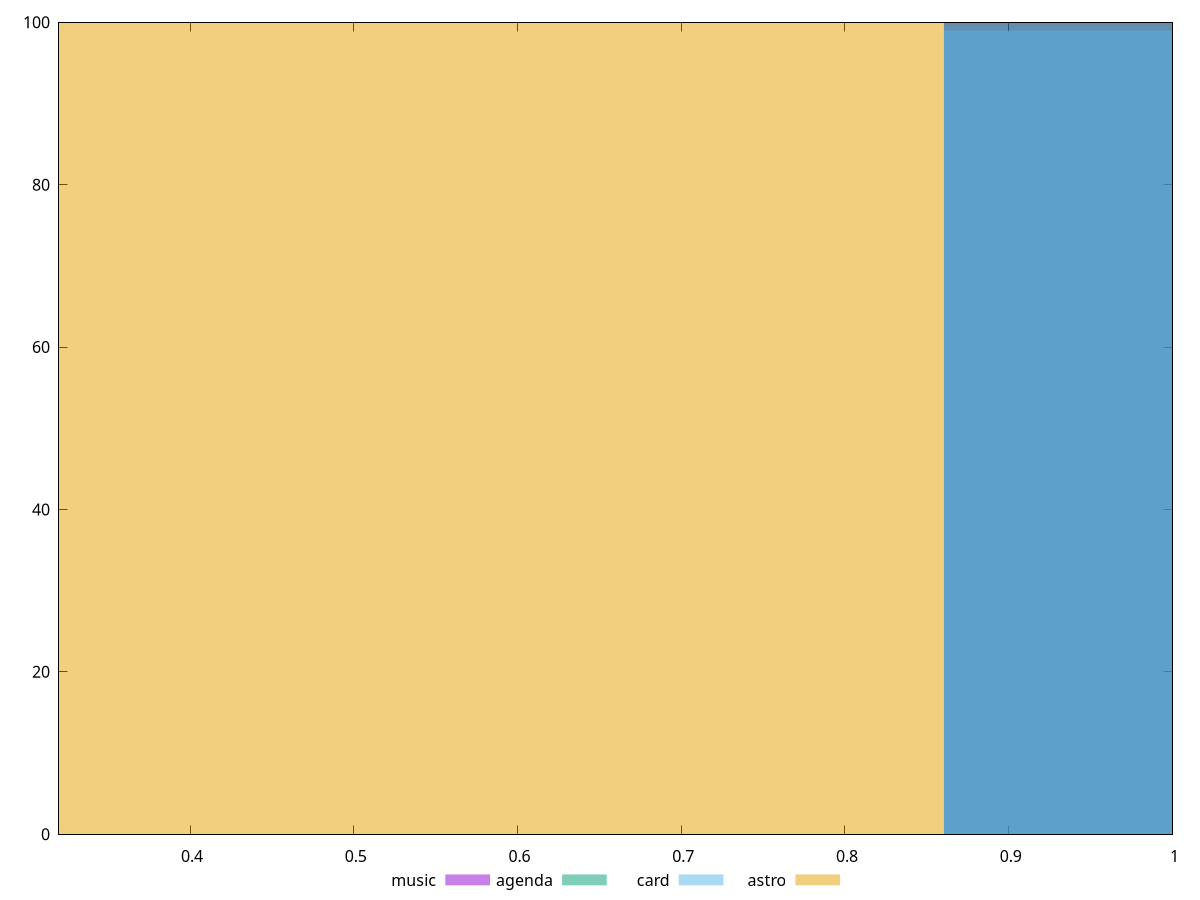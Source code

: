 reset

$music <<EOF
1.1472267614603373 100
EOF

$agenda <<EOF
1.1472267614603373 100
EOF

$card <<EOF
1.1472267614603373 99
EOF

$astro <<EOF
0.5736133807301687 100
EOF

set key outside below
set boxwidth 0.5736133807301687
set xrange [0.32:1]
set yrange [0:100]
set trange [0:100]
set style fill transparent solid 0.5 noborder
set terminal svg size 640, 520 enhanced background rgb 'white'
set output "reports/report_00027_2021-02-24T12-40-31.850Z/render-blocking-resources/comparison/histogram/all_score.svg"

plot $music title "music" with boxes, \
     $agenda title "agenda" with boxes, \
     $card title "card" with boxes, \
     $astro title "astro" with boxes

reset
